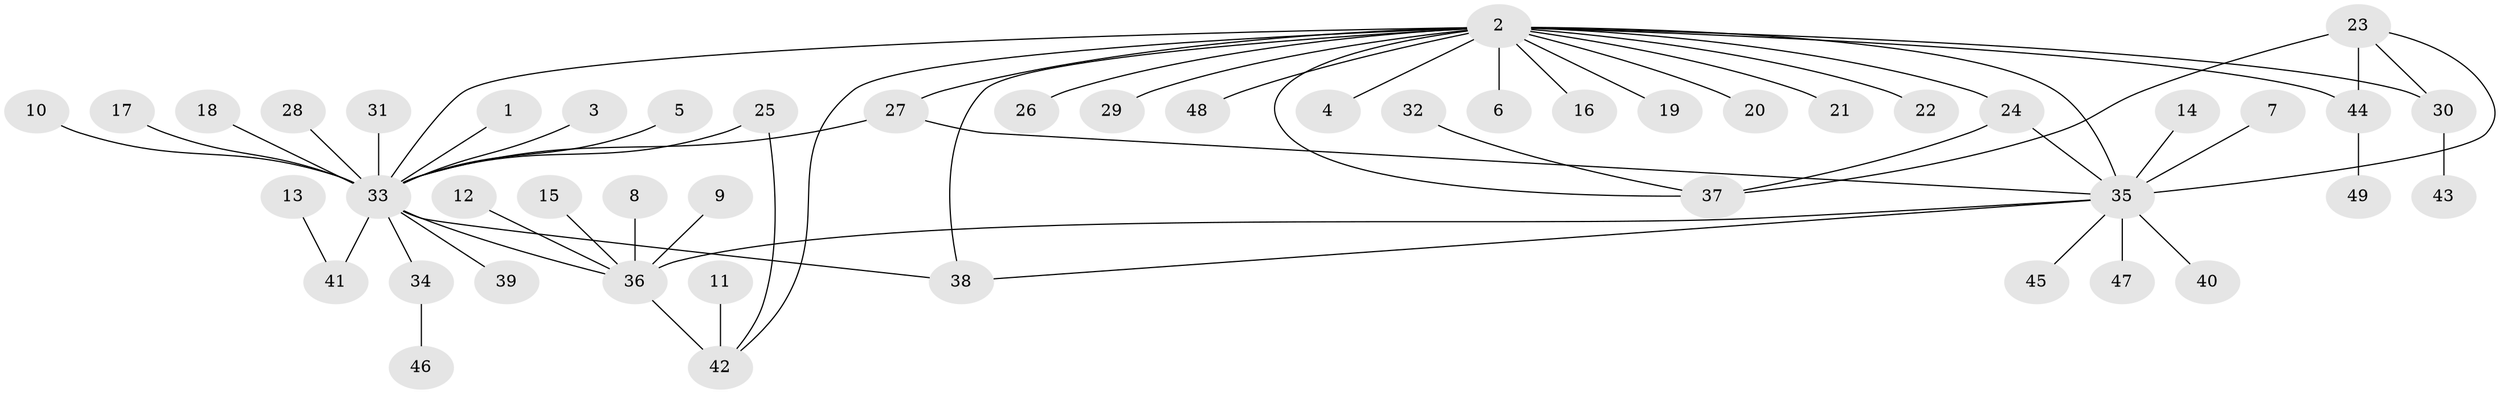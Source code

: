 // original degree distribution, {3: 0.1134020618556701, 21: 0.010309278350515464, 13: 0.010309278350515464, 11: 0.010309278350515464, 1: 0.5567010309278351, 4: 0.030927835051546393, 5: 0.020618556701030927, 10: 0.010309278350515464, 15: 0.010309278350515464, 2: 0.1958762886597938, 7: 0.010309278350515464, 6: 0.020618556701030927}
// Generated by graph-tools (version 1.1) at 2025/26/03/09/25 03:26:06]
// undirected, 49 vertices, 60 edges
graph export_dot {
graph [start="1"]
  node [color=gray90,style=filled];
  1;
  2;
  3;
  4;
  5;
  6;
  7;
  8;
  9;
  10;
  11;
  12;
  13;
  14;
  15;
  16;
  17;
  18;
  19;
  20;
  21;
  22;
  23;
  24;
  25;
  26;
  27;
  28;
  29;
  30;
  31;
  32;
  33;
  34;
  35;
  36;
  37;
  38;
  39;
  40;
  41;
  42;
  43;
  44;
  45;
  46;
  47;
  48;
  49;
  1 -- 33 [weight=1.0];
  2 -- 4 [weight=1.0];
  2 -- 6 [weight=1.0];
  2 -- 16 [weight=1.0];
  2 -- 19 [weight=1.0];
  2 -- 20 [weight=1.0];
  2 -- 21 [weight=1.0];
  2 -- 22 [weight=1.0];
  2 -- 24 [weight=1.0];
  2 -- 26 [weight=1.0];
  2 -- 27 [weight=2.0];
  2 -- 29 [weight=1.0];
  2 -- 30 [weight=1.0];
  2 -- 33 [weight=1.0];
  2 -- 35 [weight=2.0];
  2 -- 37 [weight=1.0];
  2 -- 38 [weight=1.0];
  2 -- 42 [weight=1.0];
  2 -- 44 [weight=1.0];
  2 -- 48 [weight=1.0];
  3 -- 33 [weight=1.0];
  5 -- 33 [weight=1.0];
  7 -- 35 [weight=1.0];
  8 -- 36 [weight=1.0];
  9 -- 36 [weight=1.0];
  10 -- 33 [weight=1.0];
  11 -- 42 [weight=1.0];
  12 -- 36 [weight=2.0];
  13 -- 41 [weight=1.0];
  14 -- 35 [weight=1.0];
  15 -- 36 [weight=1.0];
  17 -- 33 [weight=1.0];
  18 -- 33 [weight=1.0];
  23 -- 30 [weight=1.0];
  23 -- 35 [weight=1.0];
  23 -- 37 [weight=1.0];
  23 -- 44 [weight=2.0];
  24 -- 35 [weight=1.0];
  24 -- 37 [weight=1.0];
  25 -- 33 [weight=1.0];
  25 -- 42 [weight=1.0];
  27 -- 33 [weight=1.0];
  27 -- 35 [weight=1.0];
  28 -- 33 [weight=1.0];
  30 -- 43 [weight=1.0];
  31 -- 33 [weight=1.0];
  32 -- 37 [weight=1.0];
  33 -- 34 [weight=1.0];
  33 -- 36 [weight=1.0];
  33 -- 38 [weight=1.0];
  33 -- 39 [weight=1.0];
  33 -- 41 [weight=3.0];
  34 -- 46 [weight=1.0];
  35 -- 36 [weight=1.0];
  35 -- 38 [weight=1.0];
  35 -- 40 [weight=1.0];
  35 -- 45 [weight=1.0];
  35 -- 47 [weight=1.0];
  36 -- 42 [weight=2.0];
  44 -- 49 [weight=1.0];
}
